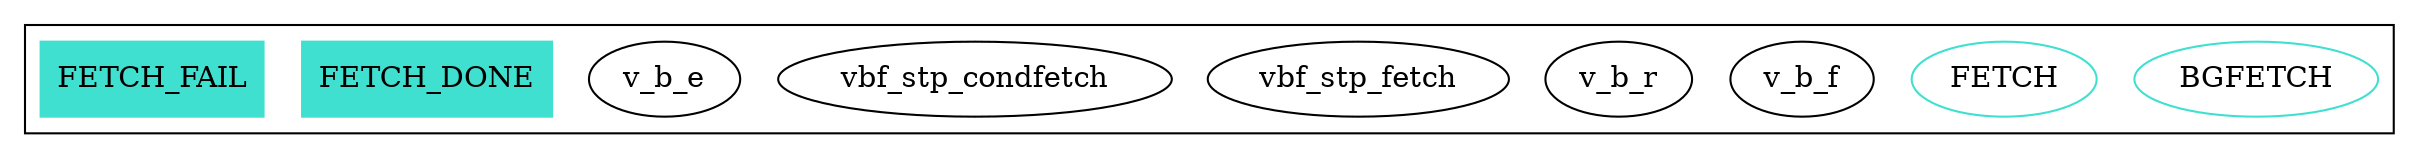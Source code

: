 
digraph cache_fetch {
	subgraph cluster_backend {
		v_b_f_BGFETCH [label="BGFETCH",
			       color=turquoise]
		v_b_f_FETCH [label="FETCH",
			       color=turquoise]
		v_b_f [
		]
		v_b_r [
		]
		vbf_stp_fetch [
			       ]
		vbf_stp_condfetch [
		]
		v_b_e [
			    ]
		FETCH_DONE [label="FETCH_DONE",
			    shape=box,style=filled,color=turquoise]
		FETCH_FAIL [label="FETCH_FAIL",
			    shape=box,style=filled,color=turquoise]
	}
}